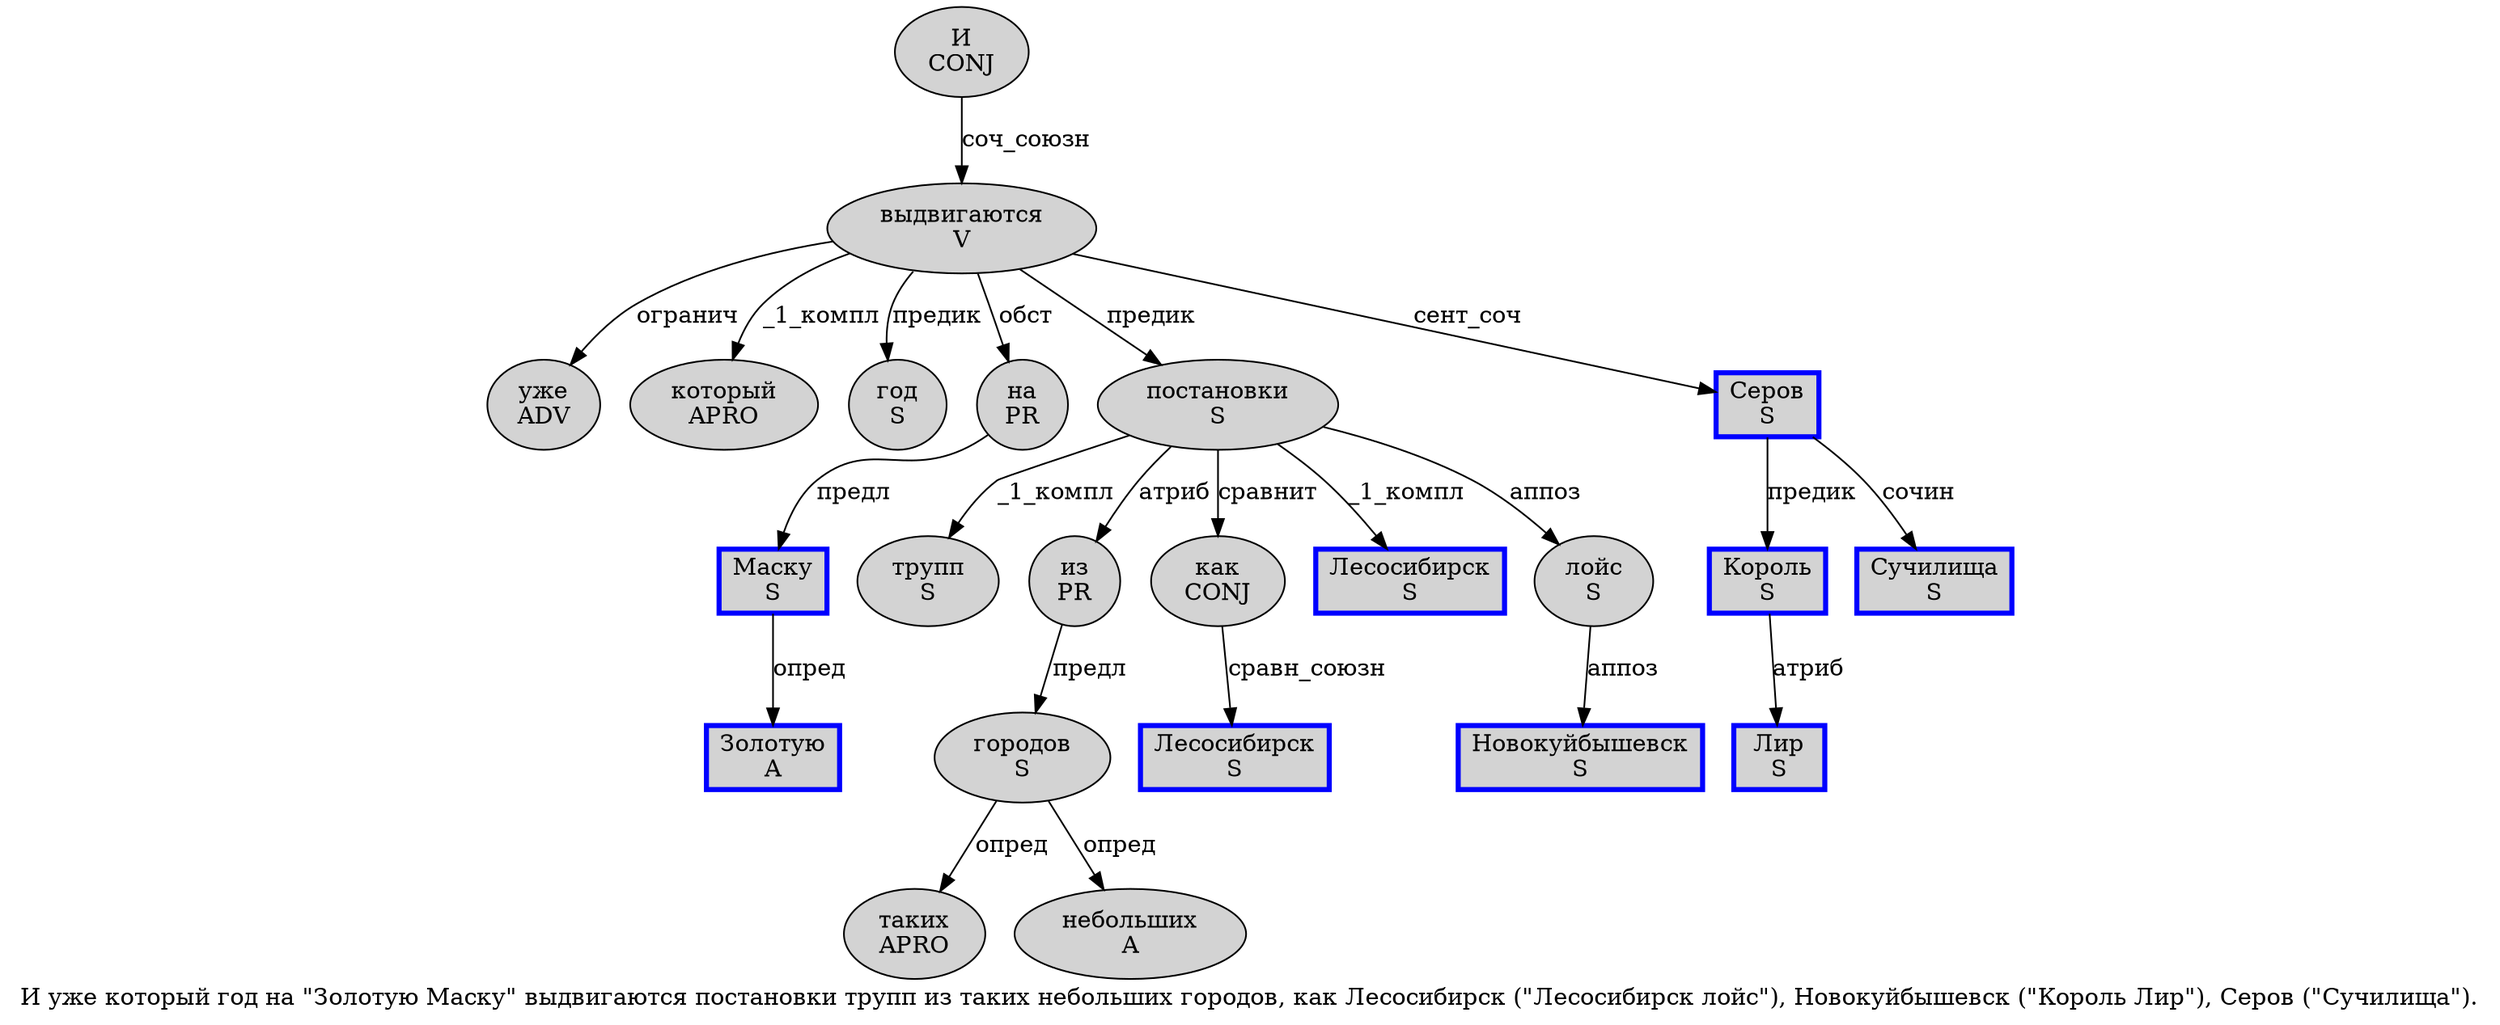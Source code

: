 digraph SENTENCE_179 {
	graph [label="И уже который год на \"Золотую Маску\" выдвигаются постановки трупп из таких небольших городов, как Лесосибирск (\"Лесосибирск лойс\"), Новокуйбышевск (\"Король Лир\"), Серов (\"Сучилища\")."]
	node [style=filled]
		0 [label="И
CONJ" color="" fillcolor=lightgray penwidth=1 shape=ellipse]
		1 [label="уже
ADV" color="" fillcolor=lightgray penwidth=1 shape=ellipse]
		2 [label="который
APRO" color="" fillcolor=lightgray penwidth=1 shape=ellipse]
		3 [label="год
S" color="" fillcolor=lightgray penwidth=1 shape=ellipse]
		4 [label="на
PR" color="" fillcolor=lightgray penwidth=1 shape=ellipse]
		6 [label="Золотую
A" color=blue fillcolor=lightgray penwidth=3 shape=box]
		7 [label="Маску
S" color=blue fillcolor=lightgray penwidth=3 shape=box]
		9 [label="выдвигаются
V" color="" fillcolor=lightgray penwidth=1 shape=ellipse]
		10 [label="постановки
S" color="" fillcolor=lightgray penwidth=1 shape=ellipse]
		11 [label="трупп
S" color="" fillcolor=lightgray penwidth=1 shape=ellipse]
		12 [label="из
PR" color="" fillcolor=lightgray penwidth=1 shape=ellipse]
		13 [label="таких
APRO" color="" fillcolor=lightgray penwidth=1 shape=ellipse]
		14 [label="небольших
A" color="" fillcolor=lightgray penwidth=1 shape=ellipse]
		15 [label="городов
S" color="" fillcolor=lightgray penwidth=1 shape=ellipse]
		17 [label="как
CONJ" color="" fillcolor=lightgray penwidth=1 shape=ellipse]
		18 [label="Лесосибирск
S" color=blue fillcolor=lightgray penwidth=3 shape=box]
		21 [label="Лесосибирск
S" color=blue fillcolor=lightgray penwidth=3 shape=box]
		22 [label="лойс
S" color="" fillcolor=lightgray penwidth=1 shape=ellipse]
		26 [label="Новокуйбышевск
S" color=blue fillcolor=lightgray penwidth=3 shape=box]
		29 [label="Король
S" color=blue fillcolor=lightgray penwidth=3 shape=box]
		30 [label="Лир
S" color=blue fillcolor=lightgray penwidth=3 shape=box]
		34 [label="Серов
S" color=blue fillcolor=lightgray penwidth=3 shape=box]
		37 [label="Сучилища
S" color=blue fillcolor=lightgray penwidth=3 shape=box]
			15 -> 13 [label="опред"]
			15 -> 14 [label="опред"]
			17 -> 18 [label="сравн_союзн"]
			7 -> 6 [label="опред"]
			0 -> 9 [label="соч_союзн"]
			12 -> 15 [label="предл"]
			29 -> 30 [label="атриб"]
			34 -> 29 [label="предик"]
			34 -> 37 [label="сочин"]
			22 -> 26 [label="аппоз"]
			10 -> 11 [label="_1_компл"]
			10 -> 12 [label="атриб"]
			10 -> 17 [label="сравнит"]
			10 -> 21 [label="_1_компл"]
			10 -> 22 [label="аппоз"]
			9 -> 1 [label="огранич"]
			9 -> 2 [label="_1_компл"]
			9 -> 3 [label="предик"]
			9 -> 4 [label="обст"]
			9 -> 10 [label="предик"]
			9 -> 34 [label="сент_соч"]
			4 -> 7 [label="предл"]
}